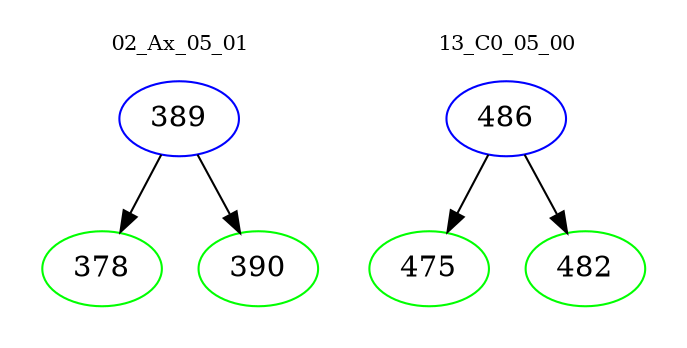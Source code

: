 digraph{
subgraph cluster_0 {
color = white
label = "02_Ax_05_01";
fontsize=10;
T0_389 [label="389", color="blue"]
T0_389 -> T0_378 [color="black"]
T0_378 [label="378", color="green"]
T0_389 -> T0_390 [color="black"]
T0_390 [label="390", color="green"]
}
subgraph cluster_1 {
color = white
label = "13_C0_05_00";
fontsize=10;
T1_486 [label="486", color="blue"]
T1_486 -> T1_475 [color="black"]
T1_475 [label="475", color="green"]
T1_486 -> T1_482 [color="black"]
T1_482 [label="482", color="green"]
}
}
